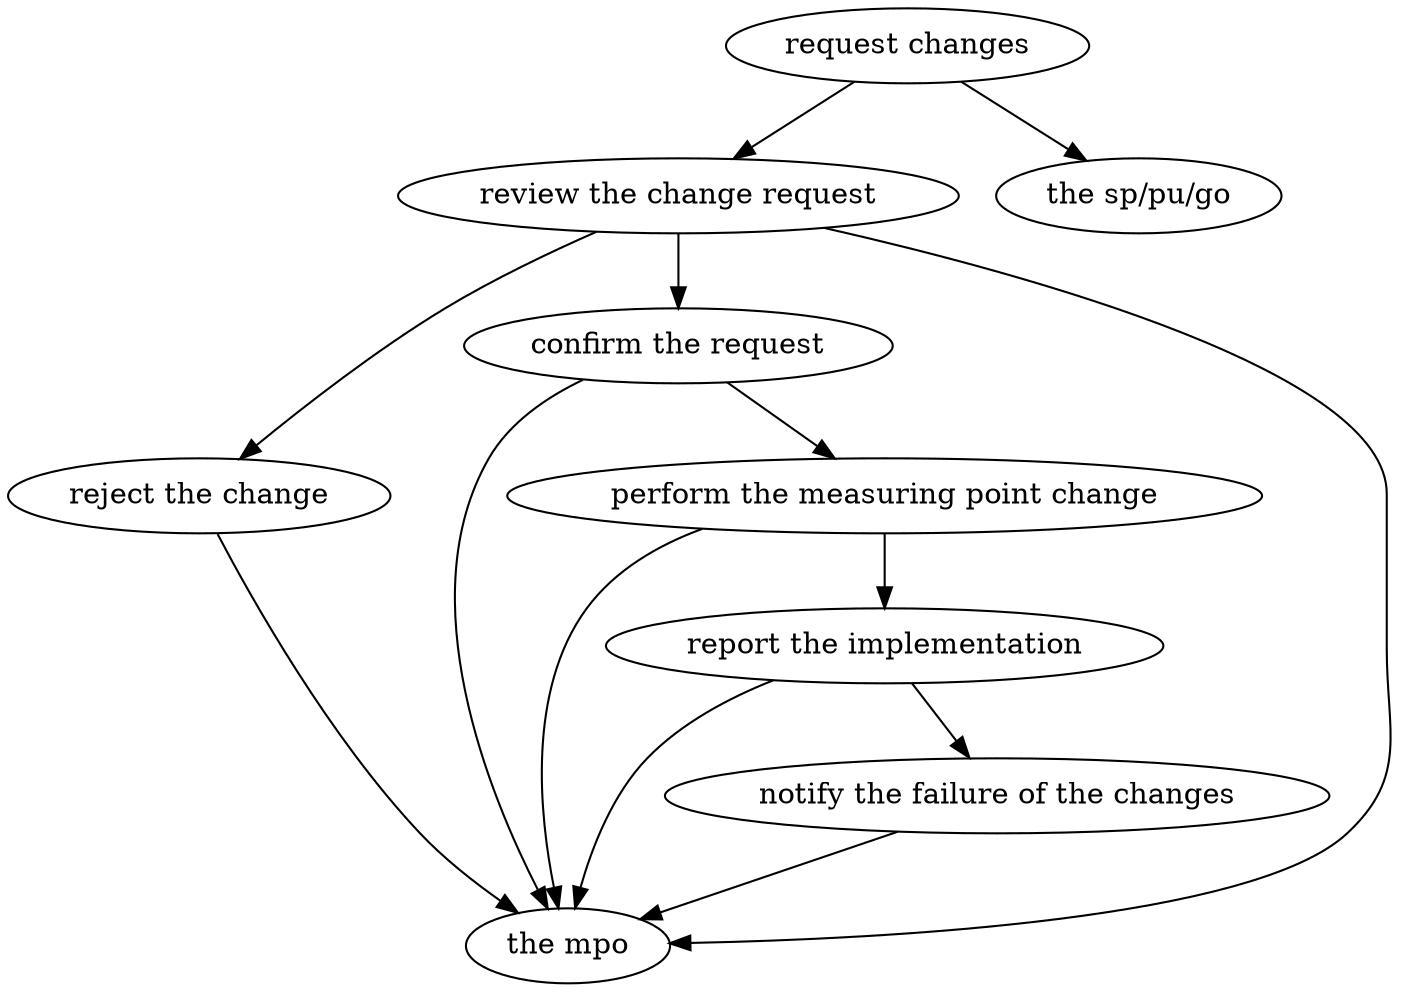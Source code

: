 strict digraph "doc-10.9" {
	graph [name="doc-10.9"];
	"request changes"	[attrs="{'type': 'Activity', 'label': 'request changes'}"];
	"review the change request"	[attrs="{'type': 'Activity', 'label': 'review the change request'}"];
	"request changes" -> "review the change request"	[attrs="{'type': 'flow', 'label': 'flow'}"];
	"the sp/pu/go"	[attrs="{'type': 'Actor', 'label': 'the sp/pu/go'}"];
	"request changes" -> "the sp/pu/go"	[attrs="{'type': 'actor performer', 'label': 'actor performer'}"];
	"reject the change"	[attrs="{'type': 'Activity', 'label': 'reject the change'}"];
	"review the change request" -> "reject the change"	[attrs="{'type': 'flow', 'label': 'flow'}"];
	"confirm the request"	[attrs="{'type': 'Activity', 'label': 'confirm the request'}"];
	"review the change request" -> "confirm the request"	[attrs="{'type': 'flow', 'label': 'flow'}"];
	"the mpo"	[attrs="{'type': 'Actor', 'label': 'the mpo'}"];
	"review the change request" -> "the mpo"	[attrs="{'type': 'actor performer', 'label': 'actor performer'}"];
	"reject the change" -> "the mpo"	[attrs="{'type': 'actor performer', 'label': 'actor performer'}"];
	"perform the measuring point change"	[attrs="{'type': 'Activity', 'label': 'perform the measuring point change'}"];
	"confirm the request" -> "perform the measuring point change"	[attrs="{'type': 'flow', 'label': 'flow'}"];
	"confirm the request" -> "the mpo"	[attrs="{'type': 'actor performer', 'label': 'actor performer'}"];
	"report the implementation"	[attrs="{'type': 'Activity', 'label': 'report the implementation'}"];
	"perform the measuring point change" -> "report the implementation"	[attrs="{'type': 'flow', 'label': 'flow'}"];
	"perform the measuring point change" -> "the mpo"	[attrs="{'type': 'actor performer', 'label': 'actor performer'}"];
	"notify the failure of the changes"	[attrs="{'type': 'Activity', 'label': 'notify the failure of the changes'}"];
	"report the implementation" -> "notify the failure of the changes"	[attrs="{'type': 'flow', 'label': 'flow'}"];
	"report the implementation" -> "the mpo"	[attrs="{'type': 'actor performer', 'label': 'actor performer'}"];
	"notify the failure of the changes" -> "the mpo"	[attrs="{'type': 'actor performer', 'label': 'actor performer'}"];
}
